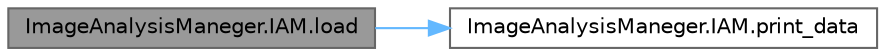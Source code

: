 digraph "ImageAnalysisManeger.IAM.load"
{
 // LATEX_PDF_SIZE
  bgcolor="transparent";
  edge [fontname=Helvetica,fontsize=10,labelfontname=Helvetica,labelfontsize=10];
  node [fontname=Helvetica,fontsize=10,shape=box,height=0.2,width=0.4];
  rankdir="LR";
  Node1 [id="Node000001",label="ImageAnalysisManeger.IAM.load",height=0.2,width=0.4,color="gray40", fillcolor="grey60", style="filled", fontcolor="black",tooltip=" "];
  Node1 -> Node2 [id="edge1_Node000001_Node000002",color="steelblue1",style="solid",tooltip=" "];
  Node2 [id="Node000002",label="ImageAnalysisManeger.IAM.print_data",height=0.2,width=0.4,color="grey40", fillcolor="white", style="filled",URL="$class_image_analysis_maneger_1_1_i_a_m.html#a3c09455069d30f5b54952cf074b36ee0",tooltip=" "];
}
